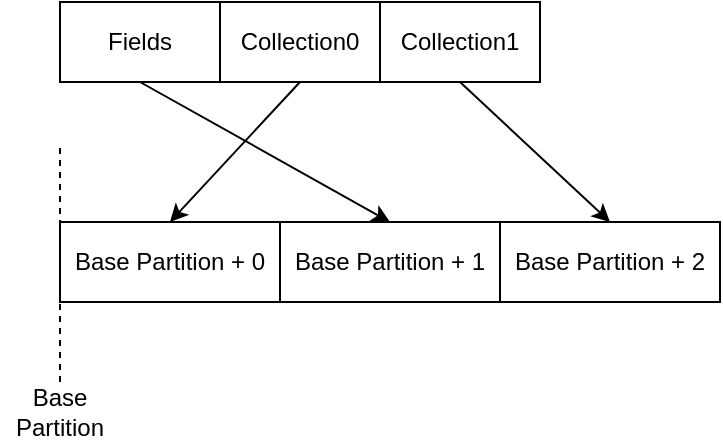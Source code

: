 <mxfile version="24.4.4" type="google">
  <diagram name="Page-1" id="mlkfuMq47cQnj3d8n_ad">
    <mxGraphModel grid="1" page="1" gridSize="10" guides="1" tooltips="1" connect="1" arrows="1" fold="1" pageScale="1" pageWidth="850" pageHeight="1100" math="0" shadow="0">
      <root>
        <mxCell id="0" />
        <mxCell id="1" parent="0" />
        <mxCell id="qS3Cw1ZNUX3qv-RFEaU0-1" value="Fields" style="rounded=0;whiteSpace=wrap;html=1;" vertex="1" parent="1">
          <mxGeometry x="210" y="170" width="80" height="40" as="geometry" />
        </mxCell>
        <mxCell id="qS3Cw1ZNUX3qv-RFEaU0-2" value="Collection0" style="rounded=0;whiteSpace=wrap;html=1;" vertex="1" parent="1">
          <mxGeometry x="290" y="170" width="80" height="40" as="geometry" />
        </mxCell>
        <mxCell id="qS3Cw1ZNUX3qv-RFEaU0-3" value="Collection1" style="rounded=0;whiteSpace=wrap;html=1;" vertex="1" parent="1">
          <mxGeometry x="370" y="170" width="80" height="40" as="geometry" />
        </mxCell>
        <mxCell id="qS3Cw1ZNUX3qv-RFEaU0-4" value="Base Partition + 0" style="rounded=0;whiteSpace=wrap;html=1;" vertex="1" parent="1">
          <mxGeometry x="210" y="280" width="110" height="40" as="geometry" />
        </mxCell>
        <mxCell id="qS3Cw1ZNUX3qv-RFEaU0-5" value="Base Partition + 1" style="rounded=0;whiteSpace=wrap;html=1;" vertex="1" parent="1">
          <mxGeometry x="320" y="280" width="110" height="40" as="geometry" />
        </mxCell>
        <mxCell id="qS3Cw1ZNUX3qv-RFEaU0-6" value="Base Partition + 2" style="rounded=0;whiteSpace=wrap;html=1;" vertex="1" parent="1">
          <mxGeometry x="430" y="280" width="110" height="40" as="geometry" />
        </mxCell>
        <mxCell id="qS3Cw1ZNUX3qv-RFEaU0-7" value="" style="endArrow=none;html=1;rounded=0;dashed=1;" edge="1" parent="1">
          <mxGeometry width="50" height="50" relative="1" as="geometry">
            <mxPoint x="210" y="360" as="sourcePoint" />
            <mxPoint x="210" y="240" as="targetPoint" />
          </mxGeometry>
        </mxCell>
        <mxCell id="qS3Cw1ZNUX3qv-RFEaU0-8" value="Base Partition" style="text;html=1;align=center;verticalAlign=middle;whiteSpace=wrap;rounded=0;" vertex="1" parent="1">
          <mxGeometry x="180" y="360" width="60" height="30" as="geometry" />
        </mxCell>
        <mxCell id="qS3Cw1ZNUX3qv-RFEaU0-9" value="" style="endArrow=classic;html=1;rounded=0;exitX=0.5;exitY=1;exitDx=0;exitDy=0;entryX=0.5;entryY=0;entryDx=0;entryDy=0;" edge="1" parent="1" source="qS3Cw1ZNUX3qv-RFEaU0-1" target="qS3Cw1ZNUX3qv-RFEaU0-5">
          <mxGeometry width="50" height="50" relative="1" as="geometry">
            <mxPoint x="400" y="430" as="sourcePoint" />
            <mxPoint x="450" y="380" as="targetPoint" />
          </mxGeometry>
        </mxCell>
        <mxCell id="qS3Cw1ZNUX3qv-RFEaU0-10" value="" style="endArrow=classic;html=1;rounded=0;exitX=0.5;exitY=1;exitDx=0;exitDy=0;entryX=0.5;entryY=0;entryDx=0;entryDy=0;" edge="1" parent="1" source="qS3Cw1ZNUX3qv-RFEaU0-2" target="qS3Cw1ZNUX3qv-RFEaU0-4">
          <mxGeometry width="50" height="50" relative="1" as="geometry">
            <mxPoint x="260" y="220" as="sourcePoint" />
            <mxPoint x="385" y="290" as="targetPoint" />
          </mxGeometry>
        </mxCell>
        <mxCell id="qS3Cw1ZNUX3qv-RFEaU0-11" value="" style="endArrow=classic;html=1;rounded=0;exitX=0.5;exitY=1;exitDx=0;exitDy=0;entryX=0.5;entryY=0;entryDx=0;entryDy=0;" edge="1" parent="1" source="qS3Cw1ZNUX3qv-RFEaU0-3" target="qS3Cw1ZNUX3qv-RFEaU0-6">
          <mxGeometry width="50" height="50" relative="1" as="geometry">
            <mxPoint x="340" y="220" as="sourcePoint" />
            <mxPoint x="275" y="290" as="targetPoint" />
          </mxGeometry>
        </mxCell>
      </root>
    </mxGraphModel>
  </diagram>
</mxfile>
